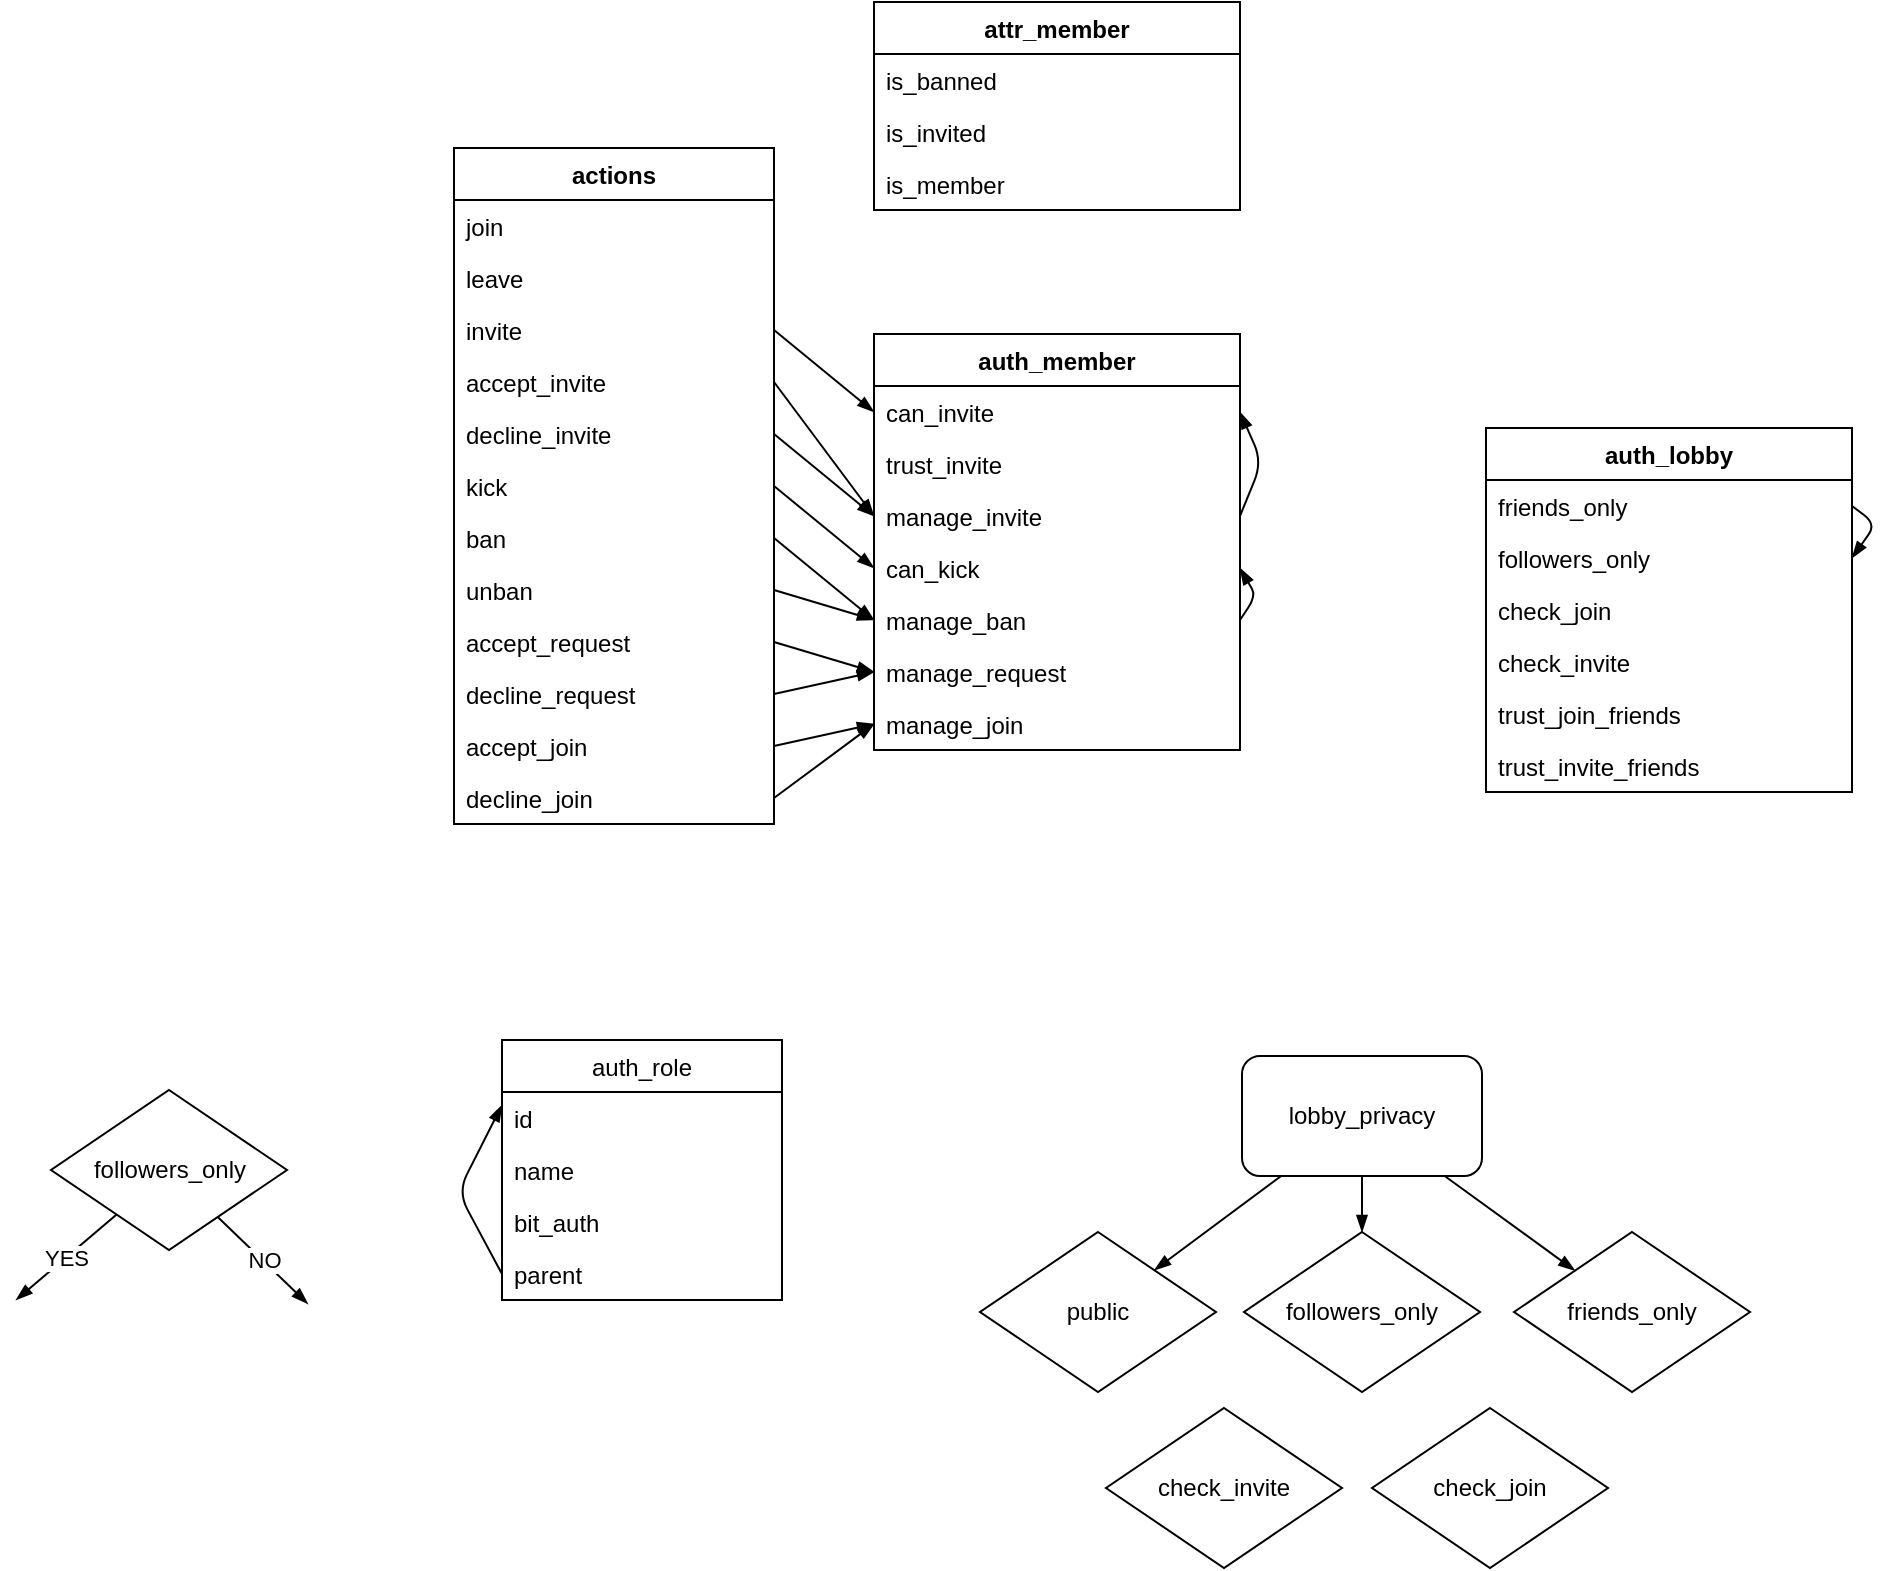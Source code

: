 <mxfile version="12.9.13" type="device"><diagram id="odDYBLWX8v9IzZ_abZ4O" name="Page-1"><mxGraphModel dx="1950" dy="902" grid="0" gridSize="10" guides="1" tooltips="1" connect="1" arrows="1" fold="1" page="0" pageScale="1" pageWidth="827" pageHeight="1169" math="0" shadow="0"><root><mxCell id="0"/><mxCell id="1" parent="0"/><mxCell id="HrsVtSaJy5qnkHQuRTk--20" style="rounded=0;orthogonalLoop=1;jettySize=auto;html=1;exitX=1;exitY=0.5;exitDx=0;exitDy=0;entryX=0;entryY=0.5;entryDx=0;entryDy=0;endArrow=blockThin;endFill=1;" parent="1" source="HrsVtSaJy5qnkHQuRTk--5" target="HrsVtSaJy5qnkHQuRTk--14" edge="1"><mxGeometry relative="1" as="geometry"><mxPoint x="231" y="210" as="targetPoint"/></mxGeometry></mxCell><mxCell id="HrsVtSaJy5qnkHQuRTk--21" style="rounded=0;orthogonalLoop=1;jettySize=auto;html=1;exitX=1;exitY=0.5;exitDx=0;exitDy=0;entryX=0;entryY=0.5;entryDx=0;entryDy=0;endArrow=blockThin;endFill=1;" parent="1" source="HrsVtSaJy5qnkHQuRTk--6" target="HrsVtSaJy5qnkHQuRTk--14" edge="1"><mxGeometry relative="1" as="geometry"><mxPoint x="266" y="331" as="targetPoint"/><mxPoint x="210" y="342.0" as="sourcePoint"/></mxGeometry></mxCell><mxCell id="HrsVtSaJy5qnkHQuRTk--22" style="rounded=0;orthogonalLoop=1;jettySize=auto;html=1;exitX=1;exitY=0.5;exitDx=0;exitDy=0;entryX=0;entryY=0.5;entryDx=0;entryDy=0;endArrow=blockThin;endFill=1;" parent="1" source="HrsVtSaJy5qnkHQuRTk--8" target="HrsVtSaJy5qnkHQuRTk--15" edge="1"><mxGeometry relative="1" as="geometry"><mxPoint x="266" y="331" as="targetPoint"/><mxPoint x="210" y="368" as="sourcePoint"/></mxGeometry></mxCell><mxCell id="HrsVtSaJy5qnkHQuRTk--23" style="rounded=0;orthogonalLoop=1;jettySize=auto;html=1;exitX=1;exitY=0.5;exitDx=0;exitDy=0;entryX=0;entryY=0.5;entryDx=0;entryDy=0;endArrow=blockThin;endFill=1;" parent="1" source="HrsVtSaJy5qnkHQuRTk--9" target="HrsVtSaJy5qnkHQuRTk--15" edge="1"><mxGeometry relative="1" as="geometry"><mxPoint x="266" y="357" as="targetPoint"/><mxPoint x="210" y="420" as="sourcePoint"/></mxGeometry></mxCell><mxCell id="HrsVtSaJy5qnkHQuRTk--24" style="rounded=0;orthogonalLoop=1;jettySize=auto;html=1;exitX=1;exitY=0.5;exitDx=0;exitDy=0;entryX=0;entryY=0.5;entryDx=0;entryDy=0;endArrow=blockThin;endFill=1;" parent="1" source="HrsVtSaJy5qnkHQuRTk--10" target="HrsVtSaJy5qnkHQuRTk--16" edge="1"><mxGeometry relative="1" as="geometry"><mxPoint x="266" y="357" as="targetPoint"/><mxPoint x="210" y="446" as="sourcePoint"/></mxGeometry></mxCell><mxCell id="HrsVtSaJy5qnkHQuRTk--25" style="rounded=0;orthogonalLoop=1;jettySize=auto;html=1;exitX=1;exitY=0.5;exitDx=0;exitDy=0;entryX=0;entryY=0.5;entryDx=0;entryDy=0;endArrow=blockThin;endFill=1;" parent="1" source="HrsVtSaJy5qnkHQuRTk--11" target="HrsVtSaJy5qnkHQuRTk--16" edge="1"><mxGeometry relative="1" as="geometry"><mxPoint x="266" y="383" as="targetPoint"/><mxPoint x="210" y="472" as="sourcePoint"/></mxGeometry></mxCell><mxCell id="HrsVtSaJy5qnkHQuRTk--26" style="rounded=0;orthogonalLoop=1;jettySize=auto;html=1;exitX=1;exitY=0.5;exitDx=0;exitDy=0;entryX=0;entryY=0.5;entryDx=0;entryDy=0;endArrow=blockThin;endFill=1;" parent="1" source="HrsVtSaJy5qnkHQuRTk--4" target="HrsVtSaJy5qnkHQuRTk--13" edge="1"><mxGeometry relative="1" as="geometry"><mxPoint x="266" y="357" as="targetPoint"/><mxPoint x="210" y="342.0" as="sourcePoint"/></mxGeometry></mxCell><mxCell id="HrsVtSaJy5qnkHQuRTk--27" style="rounded=0;orthogonalLoop=1;jettySize=auto;html=1;exitX=1;exitY=0.5;exitDx=0;exitDy=0;entryX=0;entryY=0.5;entryDx=0;entryDy=0;endArrow=blockThin;endFill=1;" parent="1" source="HrsVtSaJy5qnkHQuRTk--7" target="HrsVtSaJy5qnkHQuRTk--17" edge="1"><mxGeometry relative="1" as="geometry"><mxPoint x="266" y="331" as="targetPoint"/><mxPoint x="210" y="316" as="sourcePoint"/></mxGeometry></mxCell><mxCell id="HrsVtSaJy5qnkHQuRTk--1" value="actions" style="swimlane;fontStyle=1;align=center;verticalAlign=top;childLayout=stackLayout;horizontal=1;startSize=26;horizontalStack=0;resizeParent=1;resizeParentMax=0;resizeLast=0;collapsible=1;marginBottom=0;" parent="1" vertex="1"><mxGeometry x="40" y="215" width="160" height="338" as="geometry"/></mxCell><mxCell id="HrsVtSaJy5qnkHQuRTk--2" value="join" style="text;strokeColor=none;fillColor=none;align=left;verticalAlign=top;spacingLeft=4;spacingRight=4;overflow=hidden;rotatable=0;points=[[0,0.5],[1,0.5]];portConstraint=eastwest;" parent="HrsVtSaJy5qnkHQuRTk--1" vertex="1"><mxGeometry y="26" width="160" height="26" as="geometry"/></mxCell><mxCell id="HrsVtSaJy5qnkHQuRTk--3" value="leave" style="text;strokeColor=none;fillColor=none;align=left;verticalAlign=top;spacingLeft=4;spacingRight=4;overflow=hidden;rotatable=0;points=[[0,0.5],[1,0.5]];portConstraint=eastwest;" parent="HrsVtSaJy5qnkHQuRTk--1" vertex="1"><mxGeometry y="52" width="160" height="26" as="geometry"/></mxCell><mxCell id="HrsVtSaJy5qnkHQuRTk--4" value="invite" style="text;strokeColor=none;fillColor=none;align=left;verticalAlign=top;spacingLeft=4;spacingRight=4;overflow=hidden;rotatable=0;points=[[0,0.5],[1,0.5]];portConstraint=eastwest;" parent="HrsVtSaJy5qnkHQuRTk--1" vertex="1"><mxGeometry y="78" width="160" height="26" as="geometry"/></mxCell><mxCell id="HrsVtSaJy5qnkHQuRTk--5" value="accept_invite" style="text;strokeColor=none;fillColor=none;align=left;verticalAlign=top;spacingLeft=4;spacingRight=4;overflow=hidden;rotatable=0;points=[[0,0.5],[1,0.5]];portConstraint=eastwest;" parent="HrsVtSaJy5qnkHQuRTk--1" vertex="1"><mxGeometry y="104" width="160" height="26" as="geometry"/></mxCell><mxCell id="HrsVtSaJy5qnkHQuRTk--6" value="decline_invite" style="text;strokeColor=none;fillColor=none;align=left;verticalAlign=top;spacingLeft=4;spacingRight=4;overflow=hidden;rotatable=0;points=[[0,0.5],[1,0.5]];portConstraint=eastwest;" parent="HrsVtSaJy5qnkHQuRTk--1" vertex="1"><mxGeometry y="130" width="160" height="26" as="geometry"/></mxCell><mxCell id="HrsVtSaJy5qnkHQuRTk--7" value="kick" style="text;strokeColor=none;fillColor=none;align=left;verticalAlign=top;spacingLeft=4;spacingRight=4;overflow=hidden;rotatable=0;points=[[0,0.5],[1,0.5]];portConstraint=eastwest;" parent="HrsVtSaJy5qnkHQuRTk--1" vertex="1"><mxGeometry y="156" width="160" height="26" as="geometry"/></mxCell><mxCell id="HrsVtSaJy5qnkHQuRTk--8" value="ban" style="text;strokeColor=none;fillColor=none;align=left;verticalAlign=top;spacingLeft=4;spacingRight=4;overflow=hidden;rotatable=0;points=[[0,0.5],[1,0.5]];portConstraint=eastwest;" parent="HrsVtSaJy5qnkHQuRTk--1" vertex="1"><mxGeometry y="182" width="160" height="26" as="geometry"/></mxCell><mxCell id="HrsVtSaJy5qnkHQuRTk--9" value="unban" style="text;strokeColor=none;fillColor=none;align=left;verticalAlign=top;spacingLeft=4;spacingRight=4;overflow=hidden;rotatable=0;points=[[0,0.5],[1,0.5]];portConstraint=eastwest;" parent="HrsVtSaJy5qnkHQuRTk--1" vertex="1"><mxGeometry y="208" width="160" height="26" as="geometry"/></mxCell><mxCell id="HrsVtSaJy5qnkHQuRTk--10" value="accept_request" style="text;strokeColor=none;fillColor=none;align=left;verticalAlign=top;spacingLeft=4;spacingRight=4;overflow=hidden;rotatable=0;points=[[0,0.5],[1,0.5]];portConstraint=eastwest;" parent="HrsVtSaJy5qnkHQuRTk--1" vertex="1"><mxGeometry y="234" width="160" height="26" as="geometry"/></mxCell><mxCell id="HrsVtSaJy5qnkHQuRTk--11" value="decline_request" style="text;strokeColor=none;fillColor=none;align=left;verticalAlign=top;spacingLeft=4;spacingRight=4;overflow=hidden;rotatable=0;points=[[0,0.5],[1,0.5]];portConstraint=eastwest;" parent="HrsVtSaJy5qnkHQuRTk--1" vertex="1"><mxGeometry y="260" width="160" height="26" as="geometry"/></mxCell><mxCell id="vyKpdtbqhhZf73C09X7d-13" value="accept_join" style="text;strokeColor=none;fillColor=none;align=left;verticalAlign=top;spacingLeft=4;spacingRight=4;overflow=hidden;rotatable=0;points=[[0,0.5],[1,0.5]];portConstraint=eastwest;" parent="HrsVtSaJy5qnkHQuRTk--1" vertex="1"><mxGeometry y="286" width="160" height="26" as="geometry"/></mxCell><mxCell id="vyKpdtbqhhZf73C09X7d-14" value="decline_join" style="text;strokeColor=none;fillColor=none;align=left;verticalAlign=top;spacingLeft=4;spacingRight=4;overflow=hidden;rotatable=0;points=[[0,0.5],[1,0.5]];portConstraint=eastwest;" parent="HrsVtSaJy5qnkHQuRTk--1" vertex="1"><mxGeometry y="312" width="160" height="26" as="geometry"/></mxCell><mxCell id="HrsVtSaJy5qnkHQuRTk--12" value="auth_member" style="swimlane;fontStyle=1;align=center;verticalAlign=top;childLayout=stackLayout;horizontal=1;startSize=26;horizontalStack=0;resizeParent=1;resizeParentMax=0;resizeLast=0;collapsible=1;marginBottom=0;" parent="1" vertex="1"><mxGeometry x="250" y="308" width="183" height="208" as="geometry"/></mxCell><mxCell id="HrsVtSaJy5qnkHQuRTk--13" value="can_invite" style="text;strokeColor=none;fillColor=none;align=left;verticalAlign=top;spacingLeft=4;spacingRight=4;overflow=hidden;rotatable=0;points=[[0,0.5],[1,0.5]];portConstraint=eastwest;" parent="HrsVtSaJy5qnkHQuRTk--12" vertex="1"><mxGeometry y="26" width="183" height="26" as="geometry"/></mxCell><mxCell id="JdQPHwbYwERIF87UWvYj-5" value="trust_invite" style="text;strokeColor=none;fillColor=none;align=left;verticalAlign=top;spacingLeft=4;spacingRight=4;overflow=hidden;rotatable=0;points=[[0,0.5],[1,0.5]];portConstraint=eastwest;" parent="HrsVtSaJy5qnkHQuRTk--12" vertex="1"><mxGeometry y="52" width="183" height="26" as="geometry"/></mxCell><mxCell id="HrsVtSaJy5qnkHQuRTk--14" value="manage_invite" style="text;strokeColor=none;fillColor=none;align=left;verticalAlign=top;spacingLeft=4;spacingRight=4;overflow=hidden;rotatable=0;points=[[0,0.5],[1,0.5]];portConstraint=eastwest;" parent="HrsVtSaJy5qnkHQuRTk--12" vertex="1"><mxGeometry y="78" width="183" height="26" as="geometry"/></mxCell><mxCell id="HrsVtSaJy5qnkHQuRTk--17" value="can_kick" style="text;strokeColor=none;fillColor=none;align=left;verticalAlign=top;spacingLeft=4;spacingRight=4;overflow=hidden;rotatable=0;points=[[0,0.5],[1,0.5]];portConstraint=eastwest;" parent="HrsVtSaJy5qnkHQuRTk--12" vertex="1"><mxGeometry y="104" width="183" height="26" as="geometry"/></mxCell><mxCell id="HrsVtSaJy5qnkHQuRTk--15" value="manage_ban" style="text;strokeColor=none;fillColor=none;align=left;verticalAlign=top;spacingLeft=4;spacingRight=4;overflow=hidden;rotatable=0;points=[[0,0.5],[1,0.5]];portConstraint=eastwest;" parent="HrsVtSaJy5qnkHQuRTk--12" vertex="1"><mxGeometry y="130" width="183" height="26" as="geometry"/></mxCell><mxCell id="HrsVtSaJy5qnkHQuRTk--16" value="manage_request" style="text;strokeColor=none;fillColor=none;align=left;verticalAlign=top;spacingLeft=4;spacingRight=4;overflow=hidden;rotatable=0;points=[[0,0.5],[1,0.5]];portConstraint=eastwest;" parent="HrsVtSaJy5qnkHQuRTk--12" vertex="1"><mxGeometry y="156" width="183" height="26" as="geometry"/></mxCell><mxCell id="vyKpdtbqhhZf73C09X7d-15" value="manage_join" style="text;strokeColor=none;fillColor=none;align=left;verticalAlign=top;spacingLeft=4;spacingRight=4;overflow=hidden;rotatable=0;points=[[0,0.5],[1,0.5]];portConstraint=eastwest;" parent="HrsVtSaJy5qnkHQuRTk--12" vertex="1"><mxGeometry y="182" width="183" height="26" as="geometry"/></mxCell><mxCell id="HrsVtSaJy5qnkHQuRTk--18" style="rounded=1;orthogonalLoop=1;jettySize=auto;html=1;entryX=1;entryY=0.5;entryDx=0;entryDy=0;endArrow=blockThin;endFill=1;exitX=1;exitY=0.5;exitDx=0;exitDy=0;" parent="HrsVtSaJy5qnkHQuRTk--12" source="HrsVtSaJy5qnkHQuRTk--15" target="HrsVtSaJy5qnkHQuRTk--17" edge="1"><mxGeometry relative="1" as="geometry"><mxPoint x="193" y="-42" as="sourcePoint"/><mxPoint x="193" y="-35" as="targetPoint"/><Array as="points"><mxPoint x="191" y="131"/></Array></mxGeometry></mxCell><mxCell id="HrsVtSaJy5qnkHQuRTk--19" style="rounded=1;orthogonalLoop=1;jettySize=auto;html=1;entryX=1;entryY=0.5;entryDx=0;entryDy=0;endArrow=blockThin;endFill=1;exitX=1;exitY=0.5;exitDx=0;exitDy=0;" parent="HrsVtSaJy5qnkHQuRTk--12" source="HrsVtSaJy5qnkHQuRTk--14" target="HrsVtSaJy5qnkHQuRTk--13" edge="1"><mxGeometry relative="1" as="geometry"><mxPoint x="193.0" y="101.0" as="sourcePoint"/><mxPoint x="193.0" y="153" as="targetPoint"/><Array as="points"><mxPoint x="194" y="64"/></Array></mxGeometry></mxCell><mxCell id="HrsVtSaJy5qnkHQuRTk--28" value="attr_member" style="swimlane;fontStyle=1;align=center;verticalAlign=top;childLayout=stackLayout;horizontal=1;startSize=26;horizontalStack=0;resizeParent=1;resizeParentMax=0;resizeLast=0;collapsible=1;marginBottom=0;" parent="1" vertex="1"><mxGeometry x="250" y="142" width="183" height="104" as="geometry"/></mxCell><mxCell id="HrsVtSaJy5qnkHQuRTk--29" value="is_banned" style="text;strokeColor=none;fillColor=none;align=left;verticalAlign=top;spacingLeft=4;spacingRight=4;overflow=hidden;rotatable=0;points=[[0,0.5],[1,0.5]];portConstraint=eastwest;" parent="HrsVtSaJy5qnkHQuRTk--28" vertex="1"><mxGeometry y="26" width="183" height="26" as="geometry"/></mxCell><mxCell id="HrsVtSaJy5qnkHQuRTk--30" value="is_invited" style="text;strokeColor=none;fillColor=none;align=left;verticalAlign=top;spacingLeft=4;spacingRight=4;overflow=hidden;rotatable=0;points=[[0,0.5],[1,0.5]];portConstraint=eastwest;" parent="HrsVtSaJy5qnkHQuRTk--28" vertex="1"><mxGeometry y="52" width="183" height="26" as="geometry"/></mxCell><mxCell id="83X7BdvowM_7JP9HqSMp-2" value="is_member" style="text;strokeColor=none;fillColor=none;align=left;verticalAlign=top;spacingLeft=4;spacingRight=4;overflow=hidden;rotatable=0;points=[[0,0.5],[1,0.5]];portConstraint=eastwest;" parent="HrsVtSaJy5qnkHQuRTk--28" vertex="1"><mxGeometry y="78" width="183" height="26" as="geometry"/></mxCell><mxCell id="gWsnhFlt2KZLBsLXnIDE-1" value="followers_only" style="rhombus;whiteSpace=wrap;html=1;" parent="1" vertex="1"><mxGeometry x="-161.5" y="686" width="118" height="80" as="geometry"/></mxCell><mxCell id="KIZkNd_GCqH1abTraQo9-12" value="NO" style="rounded=0;orthogonalLoop=1;jettySize=auto;html=1;endArrow=blockThin;endFill=1;" parent="1" source="gWsnhFlt2KZLBsLXnIDE-1" edge="1"><mxGeometry relative="1" as="geometry"><mxPoint x="-33" y="793" as="targetPoint"/><mxPoint x="-271.723" y="653.003" as="sourcePoint"/></mxGeometry></mxCell><mxCell id="KIZkNd_GCqH1abTraQo9-13" value="YES" style="rounded=0;orthogonalLoop=1;jettySize=auto;html=1;endArrow=blockThin;endFill=1;" parent="1" source="gWsnhFlt2KZLBsLXnIDE-1" edge="1"><mxGeometry relative="1" as="geometry"><mxPoint x="-179" y="791" as="targetPoint"/><mxPoint x="-246.003" y="652.996" as="sourcePoint"/></mxGeometry></mxCell><mxCell id="_tsnmdf3Hs2aY00BNb_2-2" value="lobby_privacy" style="rounded=1;whiteSpace=wrap;html=1;" parent="1" vertex="1"><mxGeometry x="434" y="669" width="120" height="60" as="geometry"/></mxCell><mxCell id="_tsnmdf3Hs2aY00BNb_2-4" value="followers_only" style="rhombus;whiteSpace=wrap;html=1;" parent="1" vertex="1"><mxGeometry x="435" y="757" width="118" height="80" as="geometry"/></mxCell><mxCell id="_tsnmdf3Hs2aY00BNb_2-7" style="rounded=0;orthogonalLoop=1;jettySize=auto;html=1;endArrow=blockThin;endFill=1;" parent="1" source="_tsnmdf3Hs2aY00BNb_2-2" target="_tsnmdf3Hs2aY00BNb_2-4" edge="1"><mxGeometry relative="1" as="geometry"><mxPoint x="70" y="754" as="targetPoint"/><mxPoint x="70" y="719" as="sourcePoint"/></mxGeometry></mxCell><mxCell id="vyKpdtbqhhZf73C09X7d-3" value="friends_only" style="rhombus;whiteSpace=wrap;html=1;" parent="1" vertex="1"><mxGeometry x="570" y="757" width="118" height="80" as="geometry"/></mxCell><mxCell id="vyKpdtbqhhZf73C09X7d-4" style="rounded=0;orthogonalLoop=1;jettySize=auto;html=1;endArrow=blockThin;endFill=1;" parent="1" source="_tsnmdf3Hs2aY00BNb_2-2" target="vyKpdtbqhhZf73C09X7d-3" edge="1"><mxGeometry relative="1" as="geometry"><mxPoint x="428.175" y="778.068" as="targetPoint"/><mxPoint x="471.065" y="739" as="sourcePoint"/></mxGeometry></mxCell><mxCell id="OCq0zcfLss9mkxnoOmP4-2" value="auth_role" style="swimlane;fontStyle=0;childLayout=stackLayout;horizontal=1;startSize=26;fillColor=none;horizontalStack=0;resizeParent=1;resizeParentMax=0;resizeLast=0;collapsible=1;marginBottom=0;" parent="1" vertex="1"><mxGeometry x="64" y="661" width="140" height="130" as="geometry"/></mxCell><mxCell id="OCq0zcfLss9mkxnoOmP4-3" value="id" style="text;strokeColor=none;fillColor=none;align=left;verticalAlign=top;spacingLeft=4;spacingRight=4;overflow=hidden;rotatable=0;points=[[0,0.5],[1,0.5]];portConstraint=eastwest;" parent="OCq0zcfLss9mkxnoOmP4-2" vertex="1"><mxGeometry y="26" width="140" height="26" as="geometry"/></mxCell><mxCell id="OCq0zcfLss9mkxnoOmP4-8" value="name" style="text;strokeColor=none;fillColor=none;align=left;verticalAlign=top;spacingLeft=4;spacingRight=4;overflow=hidden;rotatable=0;points=[[0,0.5],[1,0.5]];portConstraint=eastwest;" parent="OCq0zcfLss9mkxnoOmP4-2" vertex="1"><mxGeometry y="52" width="140" height="26" as="geometry"/></mxCell><mxCell id="OCq0zcfLss9mkxnoOmP4-4" value="bit_auth" style="text;strokeColor=none;fillColor=none;align=left;verticalAlign=top;spacingLeft=4;spacingRight=4;overflow=hidden;rotatable=0;points=[[0,0.5],[1,0.5]];portConstraint=eastwest;" parent="OCq0zcfLss9mkxnoOmP4-2" vertex="1"><mxGeometry y="78" width="140" height="26" as="geometry"/></mxCell><mxCell id="OCq0zcfLss9mkxnoOmP4-5" value="parent" style="text;strokeColor=none;fillColor=none;align=left;verticalAlign=top;spacingLeft=4;spacingRight=4;overflow=hidden;rotatable=0;points=[[0,0.5],[1,0.5]];portConstraint=eastwest;" parent="OCq0zcfLss9mkxnoOmP4-2" vertex="1"><mxGeometry y="104" width="140" height="26" as="geometry"/></mxCell><mxCell id="OCq0zcfLss9mkxnoOmP4-6" style="rounded=0;orthogonalLoop=1;jettySize=auto;html=1;exitX=0;exitY=0.5;exitDx=0;exitDy=0;endArrow=blockThin;endFill=1;" parent="OCq0zcfLss9mkxnoOmP4-2" source="OCq0zcfLss9mkxnoOmP4-5" target="OCq0zcfLss9mkxnoOmP4-2" edge="1"><mxGeometry relative="1" as="geometry"><mxPoint x="-60" y="-162" as="targetPoint"/><mxPoint x="-110" y="-125" as="sourcePoint"/></mxGeometry></mxCell><mxCell id="OCq0zcfLss9mkxnoOmP4-7" style="rounded=1;orthogonalLoop=1;jettySize=auto;html=1;exitX=0;exitY=0.5;exitDx=0;exitDy=0;endArrow=blockThin;endFill=1;entryX=0;entryY=0.25;entryDx=0;entryDy=0;" parent="OCq0zcfLss9mkxnoOmP4-2" source="OCq0zcfLss9mkxnoOmP4-5" target="OCq0zcfLss9mkxnoOmP4-2" edge="1"><mxGeometry relative="1" as="geometry"><mxPoint x="-25" y="15" as="targetPoint"/><mxPoint x="-181" y="-117" as="sourcePoint"/><Array as="points"><mxPoint x="-22" y="76"/></Array></mxGeometry></mxCell><mxCell id="vyKpdtbqhhZf73C09X7d-7" value="public" style="rhombus;whiteSpace=wrap;html=1;" parent="1" vertex="1"><mxGeometry x="303" y="757" width="118" height="80" as="geometry"/></mxCell><mxCell id="vyKpdtbqhhZf73C09X7d-8" style="rounded=0;orthogonalLoop=1;jettySize=auto;html=1;endArrow=blockThin;endFill=1;" parent="1" source="_tsnmdf3Hs2aY00BNb_2-2" target="vyKpdtbqhhZf73C09X7d-7" edge="1"><mxGeometry relative="1" as="geometry"><mxPoint x="609.576" y="780.948" as="targetPoint"/><mxPoint x="548.022" y="739" as="sourcePoint"/></mxGeometry></mxCell><mxCell id="vyKpdtbqhhZf73C09X7d-9" value="check_join" style="rhombus;whiteSpace=wrap;html=1;" parent="1" vertex="1"><mxGeometry x="499" y="845" width="118" height="80" as="geometry"/></mxCell><mxCell id="vyKpdtbqhhZf73C09X7d-16" style="rounded=0;orthogonalLoop=1;jettySize=auto;html=1;exitX=1;exitY=0.5;exitDx=0;exitDy=0;entryX=0;entryY=0.5;entryDx=0;entryDy=0;endArrow=blockThin;endFill=1;" parent="1" source="vyKpdtbqhhZf73C09X7d-13" target="vyKpdtbqhhZf73C09X7d-15" edge="1"><mxGeometry relative="1" as="geometry"><mxPoint x="260" y="461" as="targetPoint"/><mxPoint x="210" y="498" as="sourcePoint"/></mxGeometry></mxCell><mxCell id="vyKpdtbqhhZf73C09X7d-17" style="rounded=0;orthogonalLoop=1;jettySize=auto;html=1;exitX=1;exitY=0.5;exitDx=0;exitDy=0;entryX=0;entryY=0.5;entryDx=0;entryDy=0;endArrow=blockThin;endFill=1;" parent="1" source="vyKpdtbqhhZf73C09X7d-14" target="vyKpdtbqhhZf73C09X7d-15" edge="1"><mxGeometry relative="1" as="geometry"><mxPoint x="260" y="487" as="targetPoint"/><mxPoint x="210" y="524" as="sourcePoint"/></mxGeometry></mxCell><mxCell id="6gXeT6Wzex1O0FtL46bi-2" value="check_invite" style="rhombus;whiteSpace=wrap;html=1;" parent="1" vertex="1"><mxGeometry x="366" y="845" width="118" height="80" as="geometry"/></mxCell><mxCell id="HrsVtSaJy5qnkHQuRTk--31" value="auth_lobby" style="swimlane;fontStyle=1;align=center;verticalAlign=top;childLayout=stackLayout;horizontal=1;startSize=26;horizontalStack=0;resizeParent=1;resizeParentMax=0;resizeLast=0;collapsible=1;marginBottom=0;" parent="1" vertex="1"><mxGeometry x="556" y="355" width="183" height="182" as="geometry"/></mxCell><mxCell id="HrsVtSaJy5qnkHQuRTk--32" style="rounded=1;orthogonalLoop=1;jettySize=auto;html=1;exitX=1;exitY=0.5;exitDx=0;exitDy=0;entryX=1;entryY=0.5;entryDx=0;entryDy=0;endArrow=blockThin;endFill=1;" parent="HrsVtSaJy5qnkHQuRTk--31" source="HrsVtSaJy5qnkHQuRTk--33" target="HrsVtSaJy5qnkHQuRTk--35" edge="1"><mxGeometry relative="1" as="geometry"><Array as="points"><mxPoint x="195" y="48"/></Array></mxGeometry></mxCell><mxCell id="HrsVtSaJy5qnkHQuRTk--33" value="friends_only" style="text;strokeColor=none;fillColor=none;align=left;verticalAlign=top;spacingLeft=4;spacingRight=4;overflow=hidden;rotatable=0;points=[[0,0.5],[1,0.5]];portConstraint=eastwest;" parent="HrsVtSaJy5qnkHQuRTk--31" vertex="1"><mxGeometry y="26" width="183" height="26" as="geometry"/></mxCell><mxCell id="HrsVtSaJy5qnkHQuRTk--34" value="" style="edgeStyle=none;rounded=1;orthogonalLoop=1;jettySize=auto;html=1;endArrow=blockThin;endFill=1;" parent="HrsVtSaJy5qnkHQuRTk--31" source="HrsVtSaJy5qnkHQuRTk--35" target="HrsVtSaJy5qnkHQuRTk--36" edge="1"><mxGeometry relative="1" as="geometry"/></mxCell><mxCell id="HrsVtSaJy5qnkHQuRTk--35" value="followers_only" style="text;strokeColor=none;fillColor=none;align=left;verticalAlign=top;spacingLeft=4;spacingRight=4;overflow=hidden;rotatable=0;points=[[0,0.5],[1,0.5]];portConstraint=eastwest;" parent="HrsVtSaJy5qnkHQuRTk--31" vertex="1"><mxGeometry y="52" width="183" height="26" as="geometry"/></mxCell><mxCell id="HrsVtSaJy5qnkHQuRTk--36" value="check_join" style="text;strokeColor=none;fillColor=none;align=left;verticalAlign=top;spacingLeft=4;spacingRight=4;overflow=hidden;rotatable=0;points=[[0,0.5],[1,0.5]];portConstraint=eastwest;" parent="HrsVtSaJy5qnkHQuRTk--31" vertex="1"><mxGeometry y="78" width="183" height="26" as="geometry"/></mxCell><mxCell id="peSvNKoVlFnEPIyV3YPy-1" value="check_invite" style="text;strokeColor=none;fillColor=none;align=left;verticalAlign=top;spacingLeft=4;spacingRight=4;overflow=hidden;rotatable=0;points=[[0,0.5],[1,0.5]];portConstraint=eastwest;" parent="HrsVtSaJy5qnkHQuRTk--31" vertex="1"><mxGeometry y="104" width="183" height="26" as="geometry"/></mxCell><mxCell id="KIQsW9MJnkWKguHsB2Rs-1" value="trust_join_friends" style="text;strokeColor=none;fillColor=none;align=left;verticalAlign=top;spacingLeft=4;spacingRight=4;overflow=hidden;rotatable=0;points=[[0,0.5],[1,0.5]];portConstraint=eastwest;" vertex="1" parent="HrsVtSaJy5qnkHQuRTk--31"><mxGeometry y="130" width="183" height="26" as="geometry"/></mxCell><mxCell id="KIQsW9MJnkWKguHsB2Rs-2" value="trust_invite_friends" style="text;strokeColor=none;fillColor=none;align=left;verticalAlign=top;spacingLeft=4;spacingRight=4;overflow=hidden;rotatable=0;points=[[0,0.5],[1,0.5]];portConstraint=eastwest;" vertex="1" parent="HrsVtSaJy5qnkHQuRTk--31"><mxGeometry y="156" width="183" height="26" as="geometry"/></mxCell></root></mxGraphModel></diagram></mxfile>